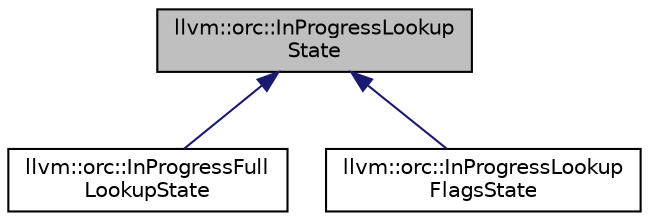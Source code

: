 digraph "llvm::orc::InProgressLookupState"
{
 // LATEX_PDF_SIZE
  bgcolor="transparent";
  edge [fontname="Helvetica",fontsize="10",labelfontname="Helvetica",labelfontsize="10"];
  node [fontname="Helvetica",fontsize="10",shape=record];
  Node1 [label="llvm::orc::InProgressLookup\lState",height=0.2,width=0.4,color="black", fillcolor="grey75", style="filled", fontcolor="black",tooltip=" "];
  Node1 -> Node2 [dir="back",color="midnightblue",fontsize="10",style="solid",fontname="Helvetica"];
  Node2 [label="llvm::orc::InProgressFull\lLookupState",height=0.2,width=0.4,color="black",URL="$classllvm_1_1orc_1_1InProgressFullLookupState.html",tooltip=" "];
  Node1 -> Node3 [dir="back",color="midnightblue",fontsize="10",style="solid",fontname="Helvetica"];
  Node3 [label="llvm::orc::InProgressLookup\lFlagsState",height=0.2,width=0.4,color="black",URL="$classllvm_1_1orc_1_1InProgressLookupFlagsState.html",tooltip=" "];
}
